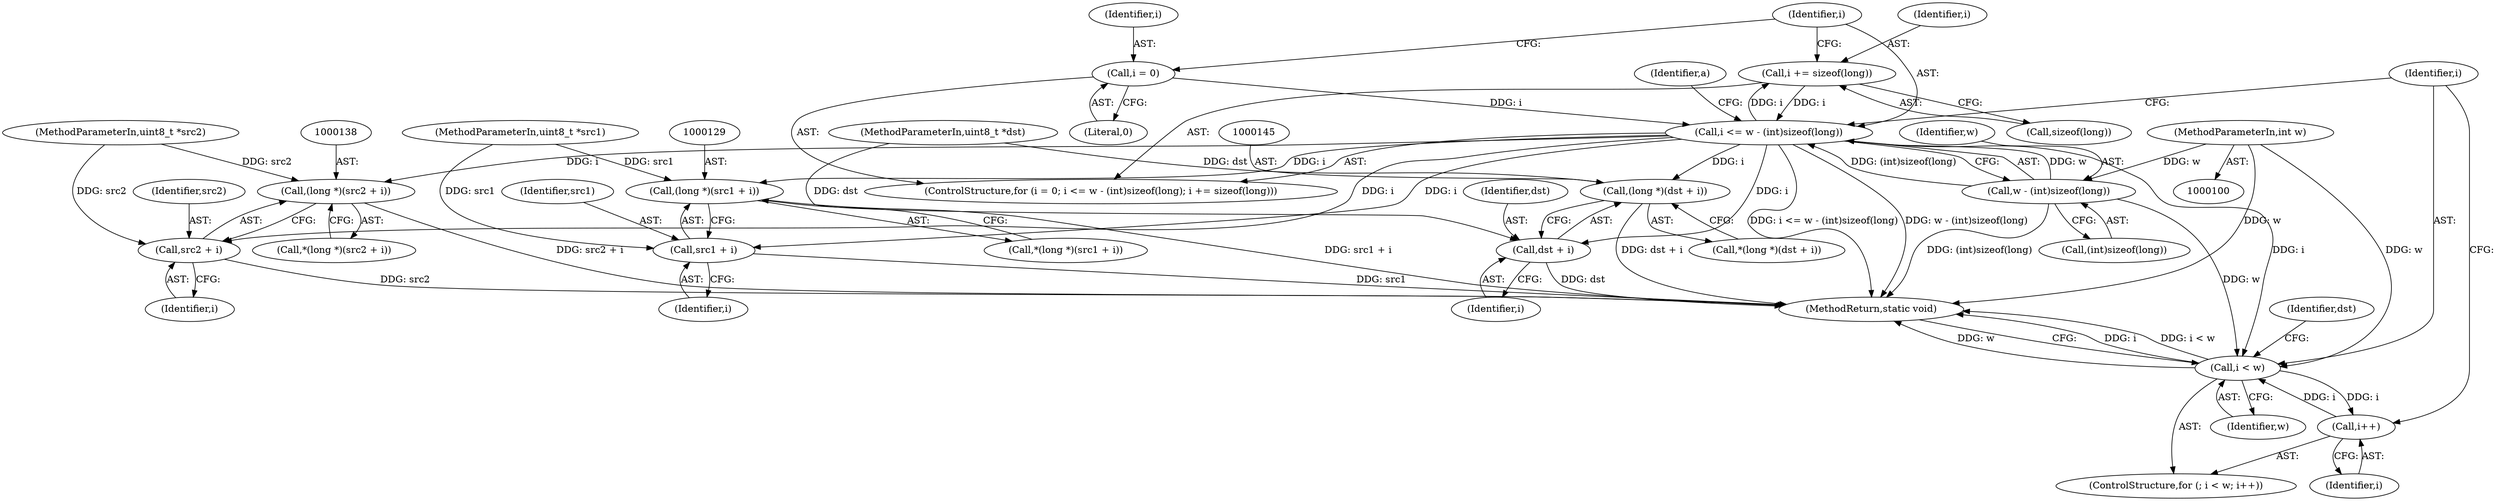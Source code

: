 digraph "0_FFmpeg_86736f59d6a527d8bc807d09b93f971c0fe0bb07@API" {
"1000119" [label="(Call,i += sizeof(long))"];
"1000111" [label="(Call,i <= w - (int)sizeof(long))"];
"1000119" [label="(Call,i += sizeof(long))"];
"1000108" [label="(Call,i = 0)"];
"1000113" [label="(Call,w - (int)sizeof(long))"];
"1000104" [label="(MethodParameterIn,int w)"];
"1000128" [label="(Call,(long *)(src1 + i))"];
"1000130" [label="(Call,src1 + i)"];
"1000137" [label="(Call,(long *)(src2 + i))"];
"1000139" [label="(Call,src2 + i)"];
"1000144" [label="(Call,(long *)(dst + i))"];
"1000146" [label="(Call,dst + i)"];
"1000163" [label="(Call,i < w)"];
"1000166" [label="(Call,i++)"];
"1000143" [label="(Call,*(long *)(dst + i))"];
"1000114" [label="(Identifier,w)"];
"1000128" [label="(Call,(long *)(src1 + i))"];
"1000137" [label="(Call,(long *)(src2 + i))"];
"1000141" [label="(Identifier,i)"];
"1000166" [label="(Call,i++)"];
"1000115" [label="(Call,(int)sizeof(long))"];
"1000119" [label="(Call,i += sizeof(long))"];
"1000164" [label="(Identifier,i)"];
"1000120" [label="(Identifier,i)"];
"1000140" [label="(Identifier,src2)"];
"1000110" [label="(Literal,0)"];
"1000162" [label="(ControlStructure,for (; i < w; i++))"];
"1000108" [label="(Call,i = 0)"];
"1000127" [label="(Call,*(long *)(src1 + i))"];
"1000126" [label="(Identifier,a)"];
"1000130" [label="(Call,src1 + i)"];
"1000144" [label="(Call,(long *)(dst + i))"];
"1000107" [label="(ControlStructure,for (i = 0; i <= w - (int)sizeof(long); i += sizeof(long)))"];
"1000170" [label="(Identifier,dst)"];
"1000103" [label="(MethodParameterIn,uint8_t *src2)"];
"1000146" [label="(Call,dst + i)"];
"1000121" [label="(Call,sizeof(long))"];
"1000112" [label="(Identifier,i)"];
"1000111" [label="(Call,i <= w - (int)sizeof(long))"];
"1000101" [label="(MethodParameterIn,uint8_t *dst)"];
"1000139" [label="(Call,src2 + i)"];
"1000148" [label="(Identifier,i)"];
"1000163" [label="(Call,i < w)"];
"1000113" [label="(Call,w - (int)sizeof(long))"];
"1000102" [label="(MethodParameterIn,uint8_t *src1)"];
"1000109" [label="(Identifier,i)"];
"1000132" [label="(Identifier,i)"];
"1000147" [label="(Identifier,dst)"];
"1000179" [label="(MethodReturn,static void)"];
"1000131" [label="(Identifier,src1)"];
"1000167" [label="(Identifier,i)"];
"1000104" [label="(MethodParameterIn,int w)"];
"1000165" [label="(Identifier,w)"];
"1000136" [label="(Call,*(long *)(src2 + i))"];
"1000119" -> "1000107"  [label="AST: "];
"1000119" -> "1000121"  [label="CFG: "];
"1000120" -> "1000119"  [label="AST: "];
"1000121" -> "1000119"  [label="AST: "];
"1000112" -> "1000119"  [label="CFG: "];
"1000119" -> "1000111"  [label="DDG: i"];
"1000111" -> "1000119"  [label="DDG: i"];
"1000111" -> "1000107"  [label="AST: "];
"1000111" -> "1000113"  [label="CFG: "];
"1000112" -> "1000111"  [label="AST: "];
"1000113" -> "1000111"  [label="AST: "];
"1000126" -> "1000111"  [label="CFG: "];
"1000164" -> "1000111"  [label="CFG: "];
"1000111" -> "1000179"  [label="DDG: w - (int)sizeof(long)"];
"1000111" -> "1000179"  [label="DDG: i <= w - (int)sizeof(long)"];
"1000108" -> "1000111"  [label="DDG: i"];
"1000113" -> "1000111"  [label="DDG: w"];
"1000113" -> "1000111"  [label="DDG: (int)sizeof(long)"];
"1000111" -> "1000128"  [label="DDG: i"];
"1000111" -> "1000130"  [label="DDG: i"];
"1000111" -> "1000137"  [label="DDG: i"];
"1000111" -> "1000139"  [label="DDG: i"];
"1000111" -> "1000144"  [label="DDG: i"];
"1000111" -> "1000146"  [label="DDG: i"];
"1000111" -> "1000163"  [label="DDG: i"];
"1000108" -> "1000107"  [label="AST: "];
"1000108" -> "1000110"  [label="CFG: "];
"1000109" -> "1000108"  [label="AST: "];
"1000110" -> "1000108"  [label="AST: "];
"1000112" -> "1000108"  [label="CFG: "];
"1000113" -> "1000115"  [label="CFG: "];
"1000114" -> "1000113"  [label="AST: "];
"1000115" -> "1000113"  [label="AST: "];
"1000113" -> "1000179"  [label="DDG: (int)sizeof(long)"];
"1000104" -> "1000113"  [label="DDG: w"];
"1000113" -> "1000163"  [label="DDG: w"];
"1000104" -> "1000100"  [label="AST: "];
"1000104" -> "1000179"  [label="DDG: w"];
"1000104" -> "1000163"  [label="DDG: w"];
"1000128" -> "1000127"  [label="AST: "];
"1000128" -> "1000130"  [label="CFG: "];
"1000129" -> "1000128"  [label="AST: "];
"1000130" -> "1000128"  [label="AST: "];
"1000127" -> "1000128"  [label="CFG: "];
"1000128" -> "1000179"  [label="DDG: src1 + i"];
"1000102" -> "1000128"  [label="DDG: src1"];
"1000130" -> "1000132"  [label="CFG: "];
"1000131" -> "1000130"  [label="AST: "];
"1000132" -> "1000130"  [label="AST: "];
"1000130" -> "1000179"  [label="DDG: src1"];
"1000102" -> "1000130"  [label="DDG: src1"];
"1000137" -> "1000136"  [label="AST: "];
"1000137" -> "1000139"  [label="CFG: "];
"1000138" -> "1000137"  [label="AST: "];
"1000139" -> "1000137"  [label="AST: "];
"1000136" -> "1000137"  [label="CFG: "];
"1000137" -> "1000179"  [label="DDG: src2 + i"];
"1000103" -> "1000137"  [label="DDG: src2"];
"1000139" -> "1000141"  [label="CFG: "];
"1000140" -> "1000139"  [label="AST: "];
"1000141" -> "1000139"  [label="AST: "];
"1000139" -> "1000179"  [label="DDG: src2"];
"1000103" -> "1000139"  [label="DDG: src2"];
"1000144" -> "1000143"  [label="AST: "];
"1000144" -> "1000146"  [label="CFG: "];
"1000145" -> "1000144"  [label="AST: "];
"1000146" -> "1000144"  [label="AST: "];
"1000143" -> "1000144"  [label="CFG: "];
"1000144" -> "1000179"  [label="DDG: dst + i"];
"1000101" -> "1000144"  [label="DDG: dst"];
"1000146" -> "1000148"  [label="CFG: "];
"1000147" -> "1000146"  [label="AST: "];
"1000148" -> "1000146"  [label="AST: "];
"1000146" -> "1000179"  [label="DDG: dst"];
"1000101" -> "1000146"  [label="DDG: dst"];
"1000163" -> "1000162"  [label="AST: "];
"1000163" -> "1000165"  [label="CFG: "];
"1000164" -> "1000163"  [label="AST: "];
"1000165" -> "1000163"  [label="AST: "];
"1000170" -> "1000163"  [label="CFG: "];
"1000179" -> "1000163"  [label="CFG: "];
"1000163" -> "1000179"  [label="DDG: i"];
"1000163" -> "1000179"  [label="DDG: i < w"];
"1000163" -> "1000179"  [label="DDG: w"];
"1000166" -> "1000163"  [label="DDG: i"];
"1000163" -> "1000166"  [label="DDG: i"];
"1000166" -> "1000162"  [label="AST: "];
"1000166" -> "1000167"  [label="CFG: "];
"1000167" -> "1000166"  [label="AST: "];
"1000164" -> "1000166"  [label="CFG: "];
}
